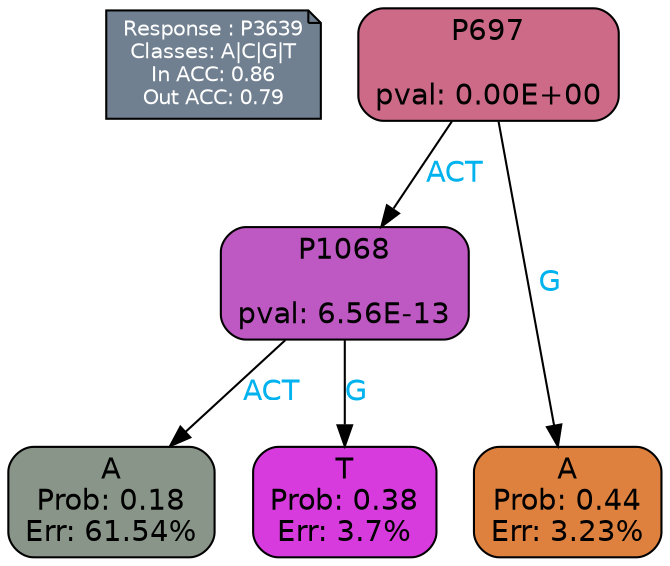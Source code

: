 digraph Tree {
node [shape=box, style="filled, rounded", color="black", fontname=helvetica] ;
graph [ranksep=equally, splines=polylines, bgcolor=transparent, dpi=600] ;
edge [fontname=helvetica] ;
LEGEND [label="Response : P3639
Classes: A|C|G|T
In ACC: 0.86
Out ACC: 0.79
",shape=note,align=left,style=filled,fillcolor="slategray",fontcolor="white",fontsize=10];1 [label="P697

pval: 0.00E+00", fillcolor="#cc6a88"] ;
2 [label="P1068

pval: 6.56E-13", fillcolor="#be58c2"] ;
3 [label="A
Prob: 0.18
Err: 61.54%", fillcolor="#899588"] ;
4 [label="T
Prob: 0.38
Err: 3.7%", fillcolor="#d73bde"] ;
5 [label="A
Prob: 0.44
Err: 3.23%", fillcolor="#df813e"] ;
1 -> 2 [label="ACT",fontcolor=deepskyblue2] ;
1 -> 5 [label="G",fontcolor=deepskyblue2] ;
2 -> 3 [label="ACT",fontcolor=deepskyblue2] ;
2 -> 4 [label="G",fontcolor=deepskyblue2] ;
{rank = same; 3;4;5;}{rank = same; LEGEND;1;}}